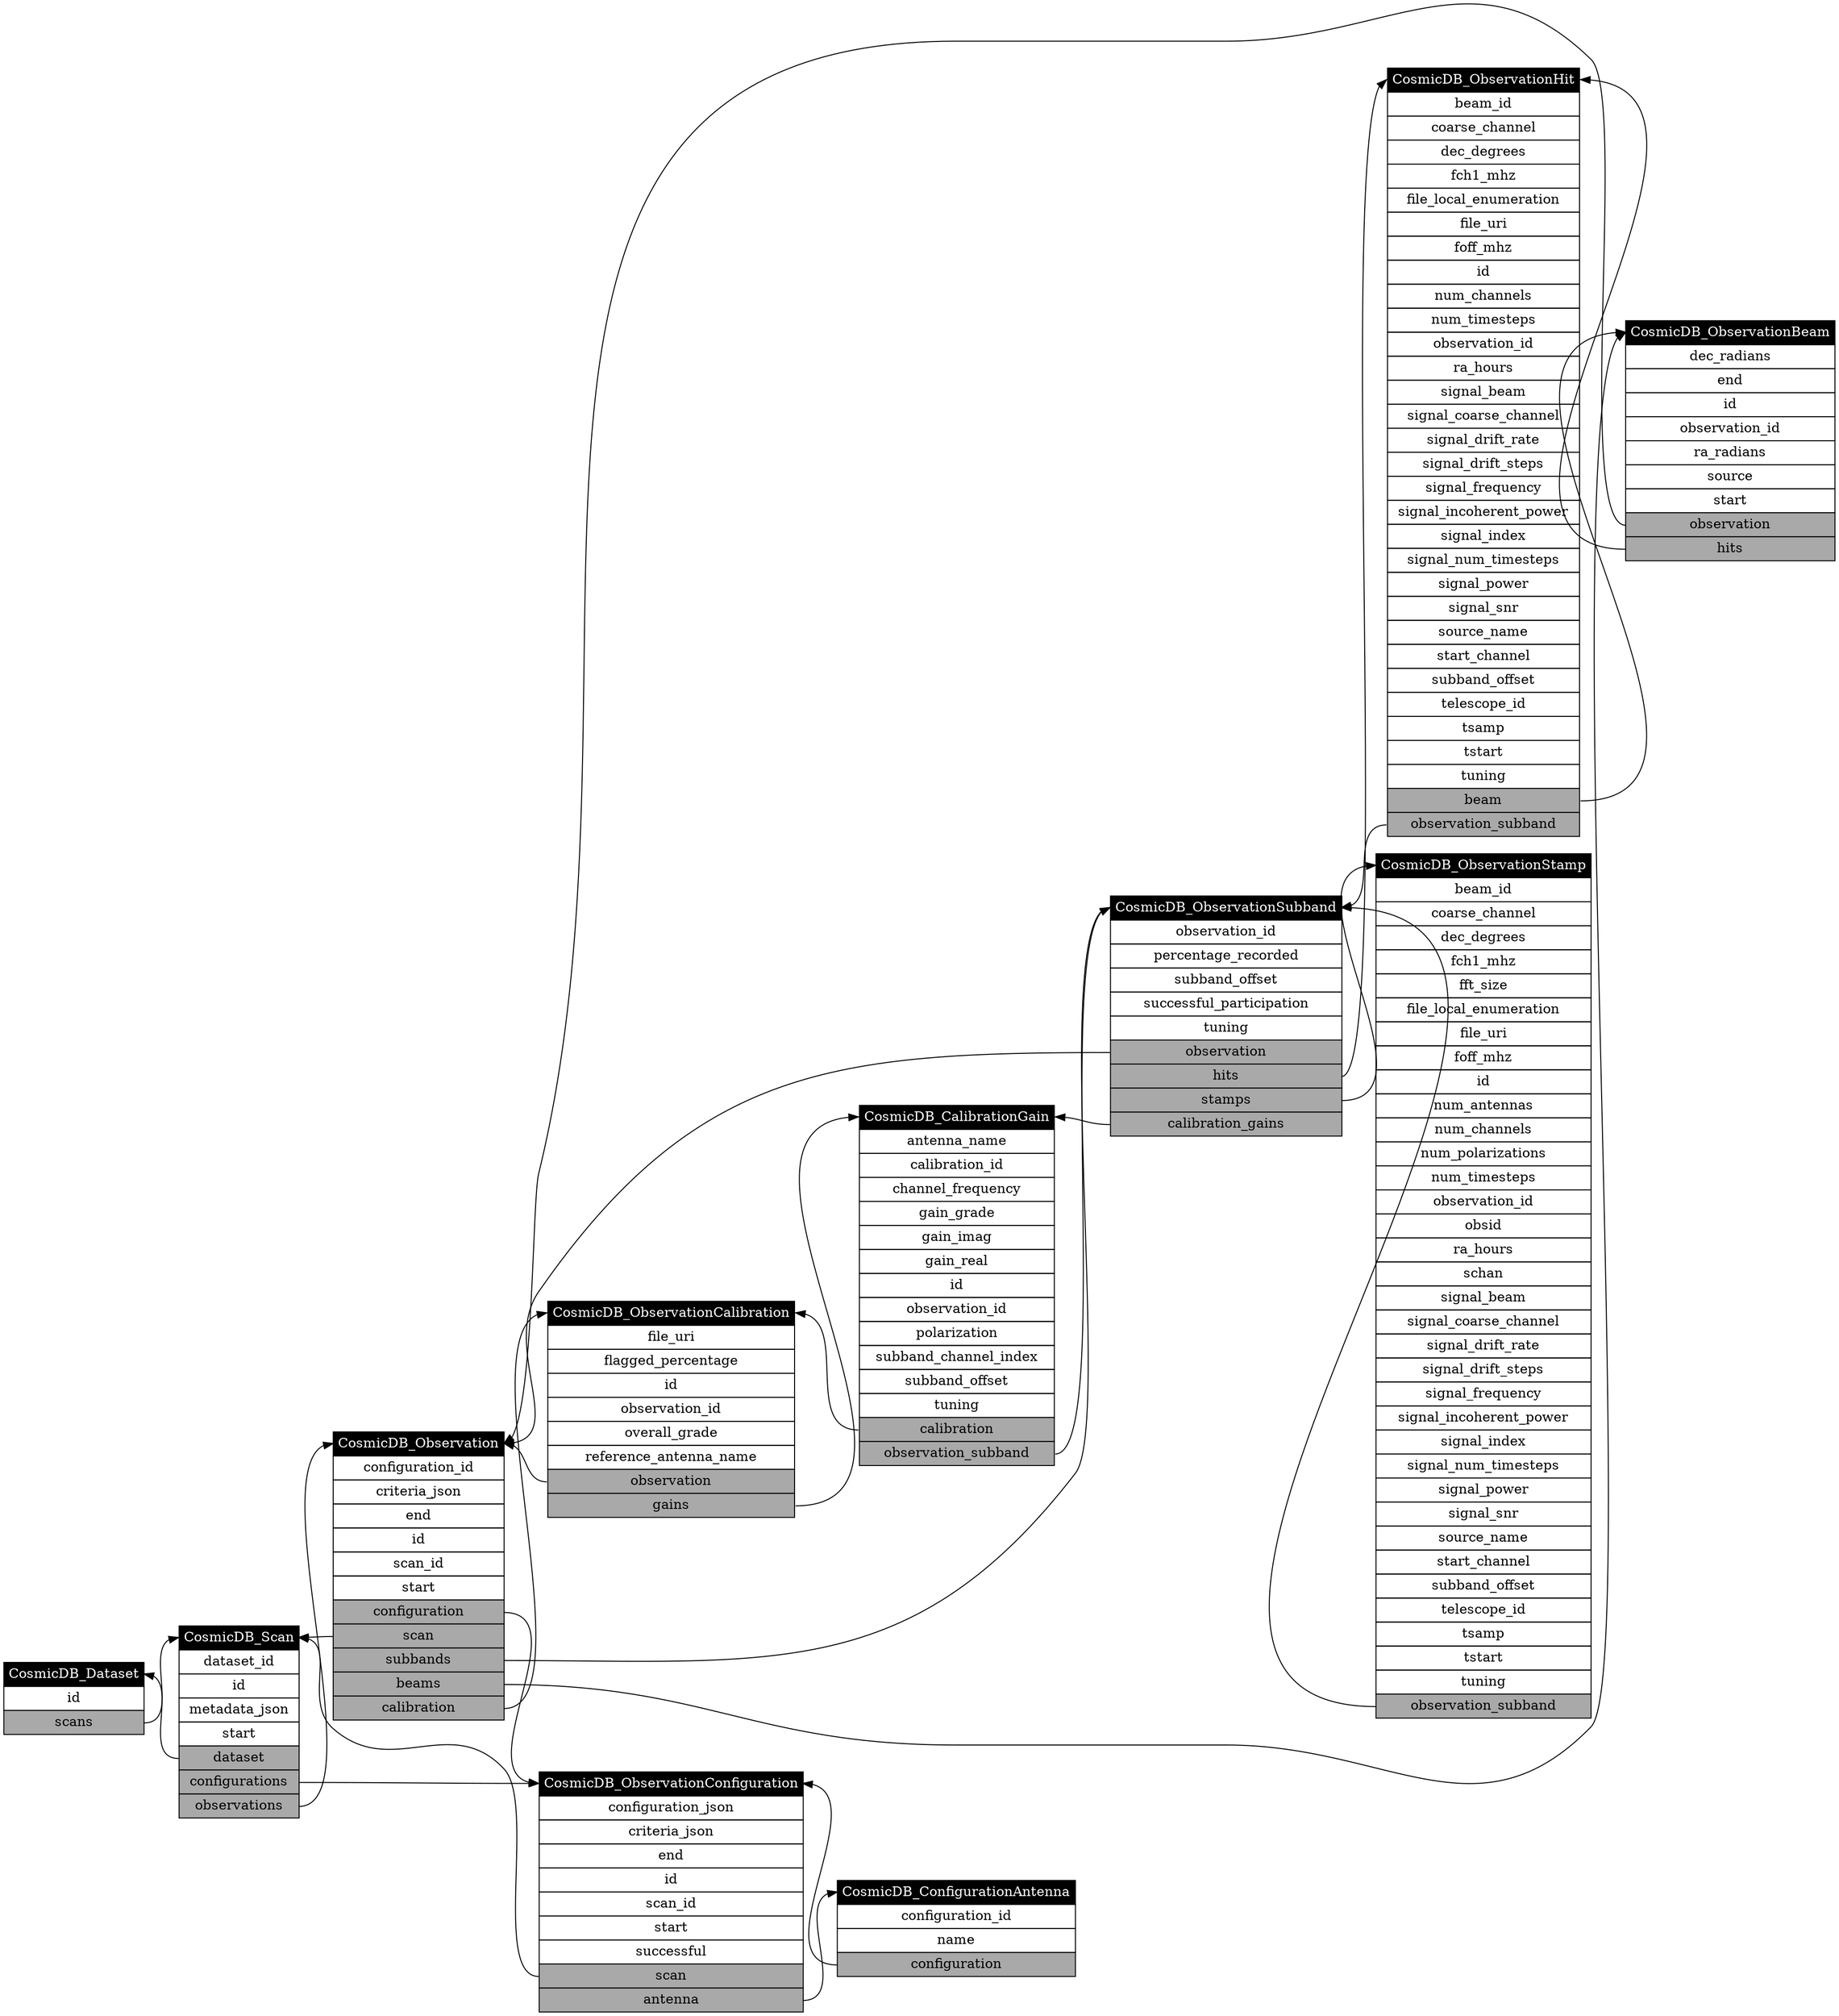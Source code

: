 digraph CosmicDB {
rankdir=LR;
CosmicDB_Dataset:scans -> CosmicDB_Scan:class;
CosmicDB_Dataset [label=<<table border="0" cellborder="1" cellspacing="0" cellpadding="4">
	<tr><td bgcolor="black" port="class"><font color="white">CosmicDB_Dataset</font></td></tr>
	<tr><td>id</td></tr>
	<tr><td bgcolor="darkgrey" port="scans">scans</td></tr>
</table>>, shape=plain];
CosmicDB_Scan:dataset -> CosmicDB_Dataset:class;
CosmicDB_Scan:configurations -> CosmicDB_ObservationConfiguration:class;
CosmicDB_Scan:observations -> CosmicDB_Observation:class;
CosmicDB_Scan [label=<<table border="0" cellborder="1" cellspacing="0" cellpadding="4">
	<tr><td bgcolor="black" port="class"><font color="white">CosmicDB_Scan</font></td></tr>
	<tr><td>dataset_id</td></tr>
	<tr><td>id</td></tr>
	<tr><td>metadata_json</td></tr>
	<tr><td>start</td></tr>
	<tr><td bgcolor="darkgrey" port="dataset">dataset</td></tr>
	<tr><td bgcolor="darkgrey" port="configurations">configurations</td></tr>
	<tr><td bgcolor="darkgrey" port="observations">observations</td></tr>
</table>>, shape=plain];
CosmicDB_ObservationConfiguration:scan -> CosmicDB_Scan:class;
CosmicDB_ObservationConfiguration:antenna -> CosmicDB_ConfigurationAntenna:class;
CosmicDB_ObservationConfiguration [label=<<table border="0" cellborder="1" cellspacing="0" cellpadding="4">
	<tr><td bgcolor="black" port="class"><font color="white">CosmicDB_ObservationConfiguration</font></td></tr>
	<tr><td>configuration_json</td></tr>
	<tr><td>criteria_json</td></tr>
	<tr><td>end</td></tr>
	<tr><td>id</td></tr>
	<tr><td>scan_id</td></tr>
	<tr><td>start</td></tr>
	<tr><td>successful</td></tr>
	<tr><td bgcolor="darkgrey" port="scan">scan</td></tr>
	<tr><td bgcolor="darkgrey" port="antenna">antenna</td></tr>
</table>>, shape=plain];
CosmicDB_ConfigurationAntenna:configuration -> CosmicDB_ObservationConfiguration:class;
CosmicDB_ConfigurationAntenna [label=<<table border="0" cellborder="1" cellspacing="0" cellpadding="4">
	<tr><td bgcolor="black" port="class"><font color="white">CosmicDB_ConfigurationAntenna</font></td></tr>
	<tr><td>configuration_id</td></tr>
	<tr><td>name</td></tr>
	<tr><td bgcolor="darkgrey" port="configuration">configuration</td></tr>
</table>>, shape=plain];
CosmicDB_Observation:configuration -> CosmicDB_ObservationConfiguration:class;
CosmicDB_Observation:scan -> CosmicDB_Scan:class;
CosmicDB_Observation:subbands -> CosmicDB_ObservationSubband:class;
CosmicDB_Observation:beams -> CosmicDB_ObservationBeam:class;
CosmicDB_Observation:calibration -> CosmicDB_ObservationCalibration:class;
CosmicDB_Observation [label=<<table border="0" cellborder="1" cellspacing="0" cellpadding="4">
	<tr><td bgcolor="black" port="class"><font color="white">CosmicDB_Observation</font></td></tr>
	<tr><td>configuration_id</td></tr>
	<tr><td>criteria_json</td></tr>
	<tr><td>end</td></tr>
	<tr><td>id</td></tr>
	<tr><td>scan_id</td></tr>
	<tr><td>start</td></tr>
	<tr><td bgcolor="darkgrey" port="configuration">configuration</td></tr>
	<tr><td bgcolor="darkgrey" port="scan">scan</td></tr>
	<tr><td bgcolor="darkgrey" port="subbands">subbands</td></tr>
	<tr><td bgcolor="darkgrey" port="beams">beams</td></tr>
	<tr><td bgcolor="darkgrey" port="calibration">calibration</td></tr>
</table>>, shape=plain];
CosmicDB_ObservationSubband:observation -> CosmicDB_Observation:class;
CosmicDB_ObservationSubband:hits -> CosmicDB_ObservationHit:class;
CosmicDB_ObservationSubband:stamps -> CosmicDB_ObservationStamp:class;
CosmicDB_ObservationSubband:calibration_gains -> CosmicDB_CalibrationGain:class;
CosmicDB_ObservationSubband [label=<<table border="0" cellborder="1" cellspacing="0" cellpadding="4">
	<tr><td bgcolor="black" port="class"><font color="white">CosmicDB_ObservationSubband</font></td></tr>
	<tr><td>observation_id</td></tr>
	<tr><td>percentage_recorded</td></tr>
	<tr><td>subband_offset</td></tr>
	<tr><td>successful_participation</td></tr>
	<tr><td>tuning</td></tr>
	<tr><td bgcolor="darkgrey" port="observation">observation</td></tr>
	<tr><td bgcolor="darkgrey" port="hits">hits</td></tr>
	<tr><td bgcolor="darkgrey" port="stamps">stamps</td></tr>
	<tr><td bgcolor="darkgrey" port="calibration_gains">calibration_gains</td></tr>
</table>>, shape=plain];
CosmicDB_ObservationCalibration:observation -> CosmicDB_Observation:class;
CosmicDB_ObservationCalibration:gains -> CosmicDB_CalibrationGain:class;
CosmicDB_ObservationCalibration [label=<<table border="0" cellborder="1" cellspacing="0" cellpadding="4">
	<tr><td bgcolor="black" port="class"><font color="white">CosmicDB_ObservationCalibration</font></td></tr>
	<tr><td>file_uri</td></tr>
	<tr><td>flagged_percentage</td></tr>
	<tr><td>id</td></tr>
	<tr><td>observation_id</td></tr>
	<tr><td>overall_grade</td></tr>
	<tr><td>reference_antenna_name</td></tr>
	<tr><td bgcolor="darkgrey" port="observation">observation</td></tr>
	<tr><td bgcolor="darkgrey" port="gains">gains</td></tr>
</table>>, shape=plain];
CosmicDB_CalibrationGain:calibration -> CosmicDB_ObservationCalibration:class;
CosmicDB_CalibrationGain:observation_subband -> CosmicDB_ObservationSubband:class;
CosmicDB_CalibrationGain [label=<<table border="0" cellborder="1" cellspacing="0" cellpadding="4">
	<tr><td bgcolor="black" port="class"><font color="white">CosmicDB_CalibrationGain</font></td></tr>
	<tr><td>antenna_name</td></tr>
	<tr><td>calibration_id</td></tr>
	<tr><td>channel_frequency</td></tr>
	<tr><td>gain_grade</td></tr>
	<tr><td>gain_imag</td></tr>
	<tr><td>gain_real</td></tr>
	<tr><td>id</td></tr>
	<tr><td>observation_id</td></tr>
	<tr><td>polarization</td></tr>
	<tr><td>subband_channel_index</td></tr>
	<tr><td>subband_offset</td></tr>
	<tr><td>tuning</td></tr>
	<tr><td bgcolor="darkgrey" port="calibration">calibration</td></tr>
	<tr><td bgcolor="darkgrey" port="observation_subband">observation_subband</td></tr>
</table>>, shape=plain];
CosmicDB_ObservationBeam:observation -> CosmicDB_Observation:class;
CosmicDB_ObservationBeam:hits -> CosmicDB_ObservationHit:class;
CosmicDB_ObservationBeam [label=<<table border="0" cellborder="1" cellspacing="0" cellpadding="4">
	<tr><td bgcolor="black" port="class"><font color="white">CosmicDB_ObservationBeam</font></td></tr>
	<tr><td>dec_radians</td></tr>
	<tr><td>end</td></tr>
	<tr><td>id</td></tr>
	<tr><td>observation_id</td></tr>
	<tr><td>ra_radians</td></tr>
	<tr><td>source</td></tr>
	<tr><td>start</td></tr>
	<tr><td bgcolor="darkgrey" port="observation">observation</td></tr>
	<tr><td bgcolor="darkgrey" port="hits">hits</td></tr>
</table>>, shape=plain];
CosmicDB_ObservationHit:beam -> CosmicDB_ObservationBeam:class;
CosmicDB_ObservationHit:observation_subband -> CosmicDB_ObservationSubband:class;
CosmicDB_ObservationHit [label=<<table border="0" cellborder="1" cellspacing="0" cellpadding="4">
	<tr><td bgcolor="black" port="class"><font color="white">CosmicDB_ObservationHit</font></td></tr>
	<tr><td>beam_id</td></tr>
	<tr><td>coarse_channel</td></tr>
	<tr><td>dec_degrees</td></tr>
	<tr><td>fch1_mhz</td></tr>
	<tr><td>file_local_enumeration</td></tr>
	<tr><td>file_uri</td></tr>
	<tr><td>foff_mhz</td></tr>
	<tr><td>id</td></tr>
	<tr><td>num_channels</td></tr>
	<tr><td>num_timesteps</td></tr>
	<tr><td>observation_id</td></tr>
	<tr><td>ra_hours</td></tr>
	<tr><td>signal_beam</td></tr>
	<tr><td>signal_coarse_channel</td></tr>
	<tr><td>signal_drift_rate</td></tr>
	<tr><td>signal_drift_steps</td></tr>
	<tr><td>signal_frequency</td></tr>
	<tr><td>signal_incoherent_power</td></tr>
	<tr><td>signal_index</td></tr>
	<tr><td>signal_num_timesteps</td></tr>
	<tr><td>signal_power</td></tr>
	<tr><td>signal_snr</td></tr>
	<tr><td>source_name</td></tr>
	<tr><td>start_channel</td></tr>
	<tr><td>subband_offset</td></tr>
	<tr><td>telescope_id</td></tr>
	<tr><td>tsamp</td></tr>
	<tr><td>tstart</td></tr>
	<tr><td>tuning</td></tr>
	<tr><td bgcolor="darkgrey" port="beam">beam</td></tr>
	<tr><td bgcolor="darkgrey" port="observation_subband">observation_subband</td></tr>
</table>>, shape=plain];
CosmicDB_ObservationStamp:observation_subband -> CosmicDB_ObservationSubband:class;
CosmicDB_ObservationStamp [label=<<table border="0" cellborder="1" cellspacing="0" cellpadding="4">
	<tr><td bgcolor="black" port="class"><font color="white">CosmicDB_ObservationStamp</font></td></tr>
	<tr><td>beam_id</td></tr>
	<tr><td>coarse_channel</td></tr>
	<tr><td>dec_degrees</td></tr>
	<tr><td>fch1_mhz</td></tr>
	<tr><td>fft_size</td></tr>
	<tr><td>file_local_enumeration</td></tr>
	<tr><td>file_uri</td></tr>
	<tr><td>foff_mhz</td></tr>
	<tr><td>id</td></tr>
	<tr><td>num_antennas</td></tr>
	<tr><td>num_channels</td></tr>
	<tr><td>num_polarizations</td></tr>
	<tr><td>num_timesteps</td></tr>
	<tr><td>observation_id</td></tr>
	<tr><td>obsid</td></tr>
	<tr><td>ra_hours</td></tr>
	<tr><td>schan</td></tr>
	<tr><td>signal_beam</td></tr>
	<tr><td>signal_coarse_channel</td></tr>
	<tr><td>signal_drift_rate</td></tr>
	<tr><td>signal_drift_steps</td></tr>
	<tr><td>signal_frequency</td></tr>
	<tr><td>signal_incoherent_power</td></tr>
	<tr><td>signal_index</td></tr>
	<tr><td>signal_num_timesteps</td></tr>
	<tr><td>signal_power</td></tr>
	<tr><td>signal_snr</td></tr>
	<tr><td>source_name</td></tr>
	<tr><td>start_channel</td></tr>
	<tr><td>subband_offset</td></tr>
	<tr><td>telescope_id</td></tr>
	<tr><td>tsamp</td></tr>
	<tr><td>tstart</td></tr>
	<tr><td>tuning</td></tr>
	<tr><td bgcolor="darkgrey" port="observation_subband">observation_subband</td></tr>
</table>>, shape=plain];
}
